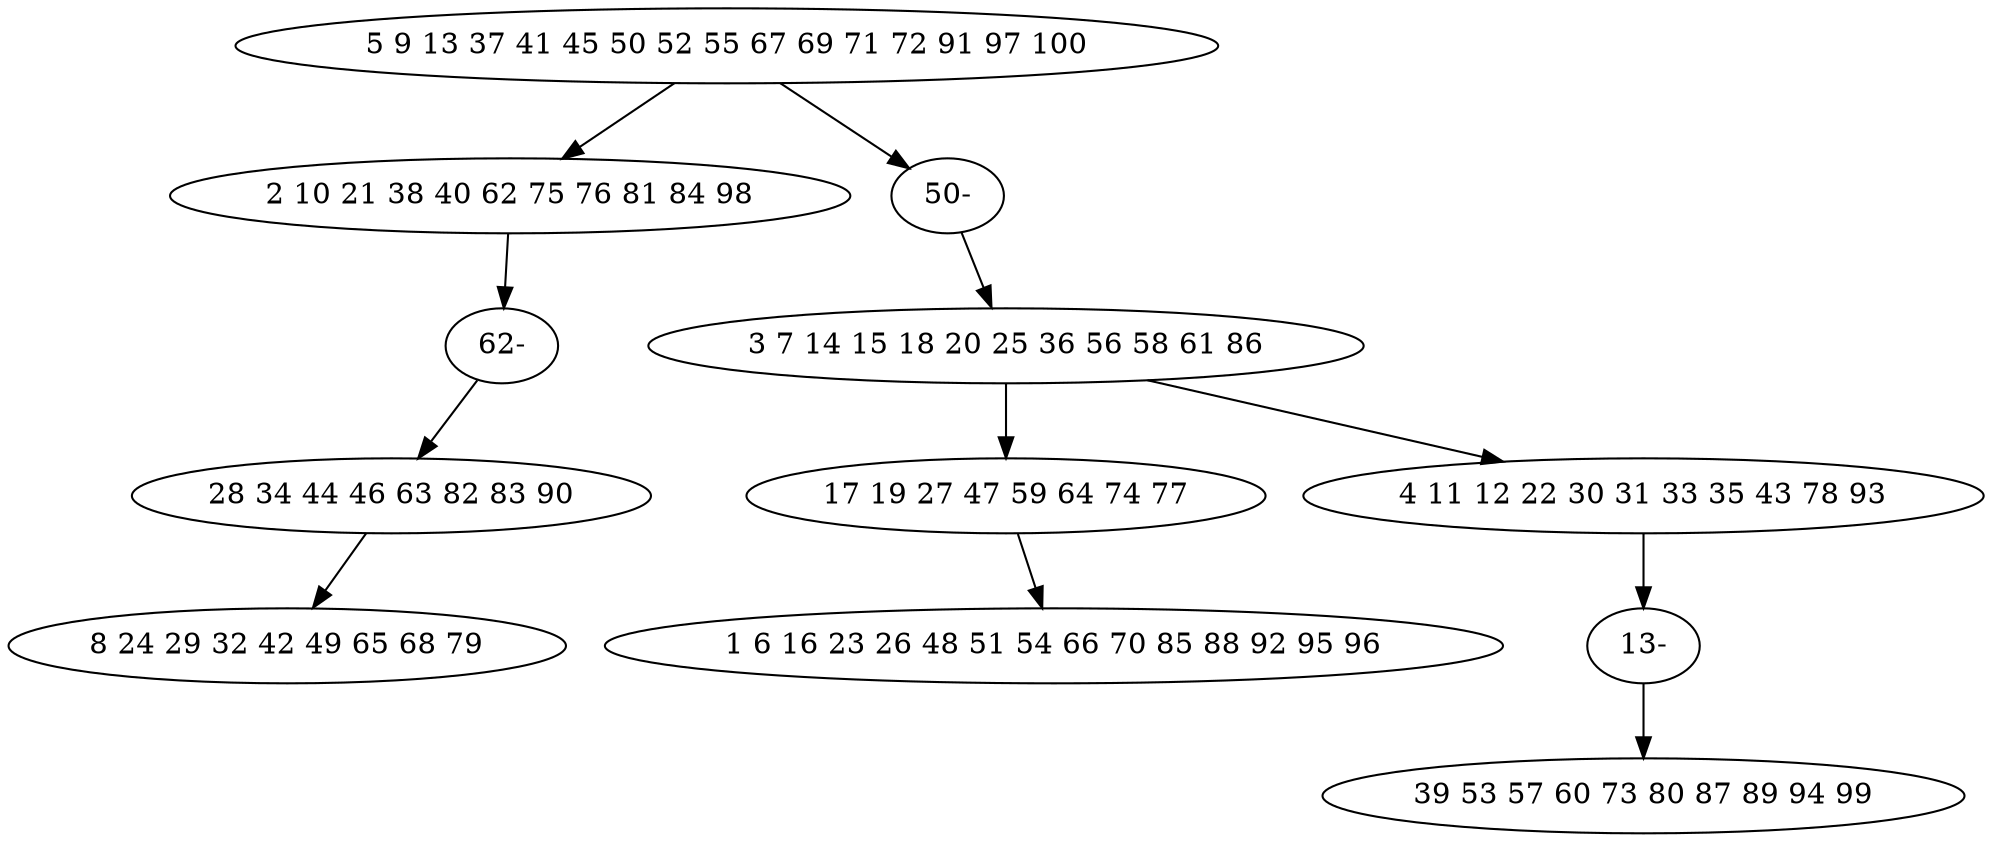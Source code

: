 digraph true_tree {
	"0" -> "1"
	"0" -> "11"
	"2" -> "3"
	"2" -> "4"
	"1" -> "9"
	"4" -> "10"
	"3" -> "7"
	"5" -> "8"
	"9" -> "5"
	"10" -> "6"
	"11" -> "2"
	"0" [label="5 9 13 37 41 45 50 52 55 67 69 71 72 91 97 100"];
	"1" [label="2 10 21 38 40 62 75 76 81 84 98"];
	"2" [label="3 7 14 15 18 20 25 36 56 58 61 86"];
	"3" [label="17 19 27 47 59 64 74 77"];
	"4" [label="4 11 12 22 30 31 33 35 43 78 93"];
	"5" [label="28 34 44 46 63 82 83 90"];
	"6" [label="39 53 57 60 73 80 87 89 94 99"];
	"7" [label="1 6 16 23 26 48 51 54 66 70 85 88 92 95 96"];
	"8" [label="8 24 29 32 42 49 65 68 79"];
	"9" [label="62-"];
	"10" [label="13-"];
	"11" [label="50-"];
}
